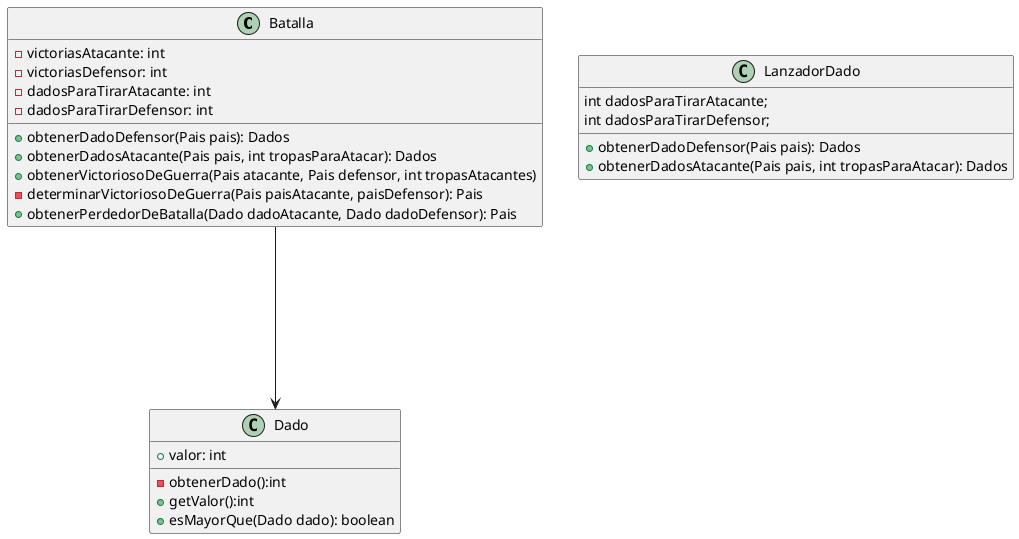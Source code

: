 @startuml
class Batalla{
    -victoriasAtacante: int
    -victoriasDefensor: int
    -dadosParaTirarAtacante: int
    -dadosParaTirarDefensor: int

    +obtenerDadoDefensor(Pais pais): Dados
    +obtenerDadosAtacante(Pais pais, int tropasParaAtacar): Dados
    +obtenerVictoriosoDeGuerra(Pais atacante, Pais defensor, int tropasAtacantes)
    -determinarVictoriosoDeGuerra(Pais paisAtacante, paisDefensor): Pais
    +obtenerPerdedorDeBatalla(Dado dadoAtacante, Dado dadoDefensor): Pais
}

class LanzadorDado{
 int dadosParaTirarAtacante;
 int dadosParaTirarDefensor;
     +obtenerDadoDefensor(Pais pais): Dados
     +obtenerDadosAtacante(Pais pais, int tropasParaAtacar): Dados
}

class Dado{
    +valor: int
    -obtenerDado():int
    +getValor():int
    +esMayorQue(Dado dado): boolean
}

Batalla---->Dado

@enduml